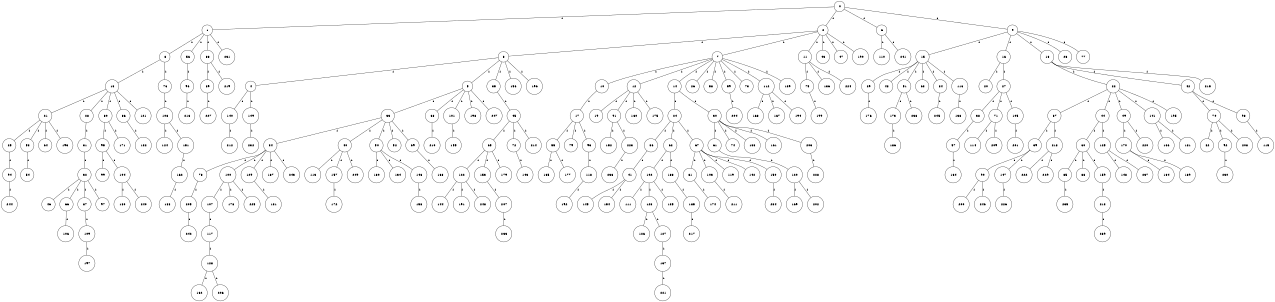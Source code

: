 graph G {
size="8.5,11;"
ratio = "expand;"
fixedsize="true;"
overlap="scale;"
node[shape=circle,width=.12,hight=.12,fontsize=12]
edge[fontsize=12]

0[label=" 0" color=black, pos="2.7286377,2.7288397!"];
1[label=" 1" color=black, pos="0.28688504,2.5980373!"];
2[label=" 2" color=black, pos="2.581503,2.9411523!"];
3[label=" 3" color=black, pos="2.5173175,0.23823697!"];
4[label=" 4" color=black, pos="0.39877007,0.90984103!"];
5[label=" 5" color=black, pos="1.6531494,1.5814165!"];
6[label=" 6" color=black, pos="1.5275739,0.74068476!"];
7[label=" 7" color=black, pos="0.50336249,0.77001084!"];
8[label=" 8" color=black, pos="0.00037260633,1.2542047!"];
9[label=" 9" color=black, pos="1.3619767,1.8756774!"];
10[label=" 10" color=black, pos="1.4534471,2.0426753!"];
11[label=" 11" color=black, pos="0.52395801,0.29031045!"];
12[label=" 12" color=black, pos="2.528779,0.85963153!"];
13[label=" 13" color=black, pos="2.5248021,0.3838124!"];
14[label=" 14" color=black, pos="0.63116079,2.1985588!"];
15[label=" 15" color=black, pos="2.759052,0.36652344!"];
16[label=" 16" color=black, pos="2.4674202,2.0466823!"];
17[label=" 17" color=black, pos="0.47297006,2.7728767!"];
18[label=" 18" color=black, pos="0.73918932,2.8971818!"];
19[label=" 19" color=black, pos="0.096464298,2.1858754!"];
20[label=" 20" color=black, pos="1.3876437,2.8071717!"];
21[label=" 21" color=black, pos="1.486555,2.9648218!"];
22[label=" 22" color=black, pos="0.31548126,2.252239!"];
23[label=" 23" color=black, pos="2.1319502,1.8339579!"];
24[label=" 24" color=black, pos="2.2394906,1.4287673!"];
25[label=" 25" color=black, pos="1.8029998,1.6388778!"];
26[label=" 26" color=black, pos="2.0171959,0.80533647!"];
27[label=" 27" color=black, pos="1.7235518,0.73890352!"];
28[label=" 28" color=black, pos="2.0367188,1.0236413!"];
29[label=" 29" color=black, pos="0.73705931,0.64098956!"];
30[label=" 30" color=black, pos="2.1518437,2.1270738!"];
31[label=" 31" color=black, pos="0.51199109,2.8831642!"];
32[label=" 32" color=black, pos="0.84167191,2.4639424!"];
33[label=" 33" color=black, pos="0.5135754,0.18686087!"];
34[label=" 34" color=black, pos="1.6388798,0.64443156!"];
35[label=" 35" color=black, pos="1.9834092,2.4736271!"];
36[label=" 36" color=black, pos="0.92941029,0.54340186!"];
37[label=" 37" color=black, pos="2.4857314,0.71901016!"];
38[label=" 38" color=black, pos="0.077620019,2.9213689!"];
39[label=" 39" color=black, pos="1.8071158,0.34109281!"];
40[label=" 40" color=black, pos="0.1164646,1.2934594!"];
41[label=" 41" color=black, pos="1.9078554,1.1608113!"];
42[label=" 42" color=black, pos="1.4725176,2.9091667!"];
43[label=" 43" color=black, pos="2.188578,2.4760549!"];
44[label=" 44" color=black, pos="0.88006213,2.7844578!"];
45[label=" 45" color=black, pos="1.2038482,2.0033686!"];
46[label=" 46" color=black, pos="2.349552,2.8710793!"];
47[label=" 47" color=black, pos="1.7292707,2.8054554!"];
48[label=" 48" color=black, pos="0.017207285,2.4757753!"];
49[label=" 49" color=black, pos="1.5792351,2.4717978!"];
50[label=" 50" color=black, pos="0.44182951,1.5076795!"];
51[label=" 51" color=black, pos="1.7637583,0.74839571!"];
52[label=" 52" color=black, pos="1.0031912,2.009614!"];
53[label=" 53" color=black, pos="0.036321555,2.4885076!"];
54[label=" 54" color=black, pos="0.93772017,2.5425413!"];
55[label=" 55" color=black, pos="1.571759,0.51272617!"];
56[label=" 56" color=black, pos="1.4469116,0.51402897!"];
57[label=" 57" color=black, pos="2.6250881,2.0778993!"];
58[label=" 58" color=black, pos="2.3667912,1.6973251!"];
59[label=" 59" color=black, pos="1.5693133,0.77436995!"];
60[label=" 60" color=black, pos="1.9785743,0.77954394!"];
61[label=" 61" color=black, pos="1.7969665,1.4007695!"];
62[label=" 62" color=black, pos="1.6276385,0.40167756!"];
63[label=" 63" color=black, pos="1.2913075,2.7883639!"];
64[label=" 64" color=black, pos="2.9029052,2.7643657!"];
65[label=" 65" color=black, pos="0.28821957,2.5949109!"];
66[label=" 66" color=black, pos="2.4278439,1.7855603!"];
67[label=" 67" color=black, pos="2.7379568,1.5696618!"];
68[label=" 68" color=black, pos="0.3439142,0.73142702!"];
69[label=" 69" color=black, pos="2.6172573,1.8755674!"];
70[label=" 70" color=black, pos="2.0755073,0.44429326!"];
71[label=" 71" color=black, pos="0.19164868,0.10503392!"];
72[label=" 72" color=black, pos="0.53504993,1.6225472!"];
73[label=" 73" color=black, pos="1.7116647,2.4782803!"];
74[label=" 74" color=black, pos="0.50969404,1.1366659!"];
75[label=" 75" color=black, pos="1.8237709,2.9641819!"];
76[label=" 76" color=black, pos="2.0555334,0.30856584!"];
77[label=" 77" color=black, pos="2.8278054,0.91768646!"];
78[label=" 78" color=black, pos="1.4613782,0.27012753!"];
79[label=" 79" color=black, pos="2.5946368,1.7475807!"];
80[label=" 80" color=black, pos="0.24456112,2.9529563!"];
81[label=" 81" color=black, pos="1.5875859,2.0957345!"];
82[label=" 82" color=black, pos="1.6950772,2.3449308!"];
83[label=" 83" color=black, pos="1.9387282,1.6865333!"];
84[label=" 84" color=black, pos="0.0047216509,2.6670524!"];
85[label=" 85" color=black, pos="2.1792323,2.7358398!"];
86[label=" 86" color=black, pos="0.94671852,2.2936374!"];
87[label=" 87" color=black, pos="1.3811288,0.6710421!"];
88[label=" 88" color=black, pos="0.41134602,2.5819157!"];
89[label=" 89" color=black, pos="2.0552349,1.0962119!"];
90[label=" 90" color=black, pos="0.91005075,0.26916029!"];
91[label=" 91" color=black, pos="2.7502554,2.8430406!"];
92[label=" 92" color=black, pos="0.95079268,2.5875042!"];
93[label=" 93" color=black, pos="1.0948317,1.7706356!"];
94[label=" 94" color=black, pos="0.32931125,1.5829056!"];
95[label=" 95" color=black, pos="1.1054911,0.33612989!"];
96[label=" 96" color=black, pos="2.8779461,0.51576907!"];
97[label=" 97" color=black, pos="0.59569591,1.6834931!"];
98[label=" 98" color=black, pos="0.053123734,2.3545256!"];
99[label=" 99" color=black, pos="0.90834699,2.5583563!"];
100[label=" 100" color=black, pos="0.7076591,0.98916471!"];
101[label=" 101" color=black, pos="1.4692044,0.8440411!"];
102[label=" 102" color=black, pos="2.8240732,1.5089556!"];
103[label=" 103" color=black, pos="2.6808944,2.4464014!"];
104[label=" 104" color=black, pos="0.76313116,1.4920215!"];
105[label=" 105" color=black, pos="1.5741515,0.86457372!"];
106[label=" 106" color=black, pos="0.12816804,1.4306544!"];
107[label=" 107" color=black, pos="0.41666548,2.8956547!"];
108[label=" 108" color=black, pos="0.1348711,0.92681541!"];
109[label=" 109" color=black, pos="2.6446197,2.4025911!"];
110[label=" 110" color=black, pos="1.1978032,0.39825726!"];
111[label=" 111" color=black, pos="1.7566322,0.43753812!"];
112[label=" 112" color=black, pos="2.8068292,2.8785905!"];
113[label=" 113" color=black, pos="1.1050742,1.008256!"];
114[label=" 114" color=black, pos="2.9622635,1.2697573!"];
115[label=" 115" color=black, pos="1.4279211,2.5032536!"];
116[label=" 116" color=black, pos="1.0502314,2.1668677!"];
117[label=" 117" color=black, pos="1.2009255,2.163544!"];
118[label=" 118" color=black, pos="1.4810055,1.2774263!"];
119[label=" 119" color=black, pos="1.40646,0.75740111!"];
120[label=" 120" color=black, pos="0.64452406,0.59426998!"];
121[label=" 121" color=black, pos="1.3791558,2.9828405!"];
122[label=" 122" color=black, pos="2.0414364,1.7203482!"];
123[label=" 123" color=black, pos="2.4180098,0.032149757!"];
124[label=" 124" color=black, pos="1.6536708,2.1630924!"];
125[label=" 125" color=black, pos="0.7684762,2.2533249!"];
126[label=" 126" color=black, pos="0.88843769,2.4871194!"];
127[label=" 127" color=black, pos="2.2457157,1.5081869!"];
128[label=" 128" color=black, pos="0.88051206,2.6398381!"];
129[label=" 129" color=black, pos="1.7049829,2.6010871!"];
130[label=" 130" color=black, pos="0.87527641,0.21577687!"];
131[label=" 131" color=black, pos="0.54503711,1.7615275!"];
132[label=" 132" color=black, pos="1.4469441,0.053304096!"];
133[label=" 133" color=black, pos="1.2512562,1.4649019!"];
134[label=" 134" color=black, pos="2.8373803,1.4345916!"];
135[label=" 135" color=black, pos="2.1965418,2.9733358!"];
136[label=" 136" color=black, pos="2.0452355,2.3367217!"];
137[label=" 137" color=black, pos="0.23585239,1.4966377!"];
138[label=" 138" color=black, pos="2.2592441,1.404415!"];
139[label=" 139" color=black, pos="2.9603412,2.0029891!"];
140[label=" 140" color=black, pos="2.0905624,0.62270553!"];
141[label=" 141" color=black, pos="2.3629222,2.4815125!"];
142[label=" 142" color=black, pos="1.0396288,1.2833985!"];
143[label=" 143" color=black, pos="1.8588827,0.31322448!"];
144[label=" 144" color=black, pos="2.869908,0.65433656!"];
145[label=" 145" color=black, pos="1.587755,2.2168892!"];
146[label=" 146" color=black, pos="2.8633889,1.6512803!"];
147[label=" 147" color=black, pos="2.7872468,0.23101533!"];
148[label=" 148" color=black, pos="1.7105626,2.2196278!"];
149[label=" 149" color=black, pos="0.94132833,0.27378724!"];
150[label=" 150" color=black, pos="2.6172444,0.21712772!"];
151[label=" 151" color=black, pos="0.81391992,1.3802453!"];
152[label=" 152" color=black, pos="2.1802984,0.78958837!"];
153[label=" 153" color=black, pos="1.1855561,2.6150524!"];
154[label=" 154" color=black, pos="1.6277819,1.8726751!"];
155[label=" 155" color=black, pos="0.92060205,0.29283787!"];
156[label=" 156" color=black, pos="1.9574112,2.7046494!"];
157[label=" 157" color=black, pos="1.213606,0.87969668!"];
158[label=" 158" color=black, pos="1.5356223,2.3069775!"];
159[label=" 159" color=black, pos="2.6271766,1.0333702!"];
160[label=" 160" color=black, pos="0.72180474,2.5755283!"];
161[label=" 161" color=black, pos="1.8294361,1.9563059!"];
162[label=" 162" color=black, pos="0.45691335,1.8722467!"];
163[label=" 163" color=black, pos="2.9326713,2.00868!"];
164[label=" 164" color=black, pos="1.6775502,1.7888221!"];
165[label=" 165" color=black, pos="1.691766,2.7220066!"];
166[label=" 166" color=black, pos="1.7653432,1.5769305!"];
167[label=" 167" color=black, pos="0.71620699,2.1999948!"];
168[label=" 168" color=black, pos="0.4332592,1.3453726!"];
169[label=" 169" color=black, pos="0.96610371,2.7199133!"];
170[label=" 170" color=black, pos="2.1306594,0.80053246!"];
171[label=" 171" color=black, pos="2.7572446,1.9534133!"];
172[label=" 172" color=black, pos="0.52254184,0.32595099!"];
173[label=" 173" color=black, pos="0.41075428,0.44169609!"];
174[label=" 174" color=black, pos="2.0769417,1.5686173!"];
175[label=" 175" color=black, pos="2.6289272,1.2311604!"];
176[label=" 176" color=black, pos="1.5441351,0.32488177!"];
177[label=" 177" color=black, pos="0.87821152,1.9332558!"];
178[label=" 178" color=black, pos="0.63695514,0.072201734!"];
179[label=" 179" color=black, pos="1.5430007,2.8289946!"];
180[label=" 180" color=black, pos="2.7678505,0.27985039!"];
181[label=" 181" color=black, pos="2.2029031,0.35470229!"];
182[label=" 182" color=black, pos="2.7401731,1.0729935!"];
183[label=" 183" color=black, pos="0.69193161,1.4312867!"];
184[label=" 184" color=black, pos="2.8806869,1.7463054!"];
185[label=" 185" color=black, pos="1.8009636,1.7677694!"];
186[label=" 186" color=black, pos="0.41334956,2.8321185!"];
187[label=" 187" color=black, pos="0.86558617,2.0218929!"];
188[label=" 188" color=black, pos="2.8160586,2.8120415!"];
189[label=" 189" color=black, pos="0.023289767,0.29880653!"];
190[label=" 190" color=black, pos="1.0900634,1.1325631!"];
191[label=" 191" color=black, pos="2.6759539,1.0180616!"];
192[label=" 192" color=black, pos="2.3200184,0.31553917!"];
193[label=" 193" color=black, pos="1.4439284,1.5589008!"];
194[label=" 194" color=black, pos="0.92327965,2.8136282!"];
195[label=" 195" color=black, pos="1.0521323,0.42230253!"];
196[label=" 196" color=black, pos="2.1372644,1.8871527!"];
197[label=" 197" color=black, pos="2.4010878,0.92401702!"];
198[label=" 198" color=black, pos="2.5577592,0.27314619!"];
199[label=" 199" color=black, pos="0.62043002,1.7903538!"];
200[label=" 200" color=black, pos="0.055574932,1.0614304!"];
201[label=" 201" color=black, pos="1.1892016,2.3567812!"];
202[label=" 202" color=black, pos="0.011350414,1.901347!"];
203[label=" 203" color=black, pos="1.0059306,1.9316737!"];
204[label=" 204" color=black, pos="2.5579936,2.3037492!"];
205[label=" 205" color=black, pos="0.0047855284,0.45023265!"];
206[label=" 206" color=black, pos="0.28434641,1.7962578!"];
207[label=" 207" color=black, pos="2.0145867,1.8452248!"];
208[label=" 208" color=black, pos="2.6925046,2.5696649!"];
209[label=" 209" color=black, pos="0.52698637,1.9941874!"];
210[label=" 210" color=black, pos="0.096855634,1.6018195!"];
211[label=" 211" color=black, pos="1.219184,2.2459813!"];
212[label=" 212" color=black, pos="2.3523195,1.736259!"];
213[label=" 213" color=black, pos="1.7774968,0.91964979!"];
214[label=" 214" color=black, pos="2.9098705,0.96661965!"];
215[label=" 215" color=black, pos="2.3025192,2.9946188!"];
216[label=" 216" color=black, pos="0.71849969,2.87673!"];
217[label=" 217" color=black, pos="1.4907299,0.78382285!"];
218[label=" 218" color=black, pos="0.76645186,1.6903718!"];
219[label=" 219" color=black, pos="0.91913557,1.7628135!"];
220[label=" 220" color=black, pos="2.4860836,1.6285602!"];
221[label=" 221" color=black, pos="1.6855642,0.32542365!"];
222[label=" 222" color=black, pos="0.26411755,0.51989197!"];
223[label=" 223" color=black, pos="2.1038878,0.56166059!"];
224[label=" 224" color=black, pos="1.0787945,1.0678735!"];
225[label=" 225" color=black, pos="0.30930804,1.15711!"];
226[label=" 226" color=black, pos="0.23733875,0.061395761!"];
227[label=" 227" color=black, pos="2.7838348,1.4279294!"];
228[label=" 228" color=black, pos="1.3232817,1.5334989!"];
229[label=" 229" color=black, pos="1.6046996,0.60428069!"];
230[label=" 230" color=black, pos="1.1509658,0.43545388!"];
231[label=" 231" color=black, pos="0.63868345,0.077241068!"];
232[label=" 232" color=black, pos="1.4355051,0.28700241!"];
233[label=" 233" color=black, pos="2.996811,0.82057302!"];
234[label=" 234" color=black, pos="0.29159411,1.390624!"];
235[label=" 235" color=black, pos="2.706178,1.3453474!"];
236[label=" 236" color=black, pos="1.8750431,1.0383057!"];
237[label=" 237" color=black, pos="0.73776881,0.34855978!"];
238[label=" 238" color=black, pos="1.766759,0.14358825!"];
239[label=" 239" color=black, pos="2.7811281,0.12292044!"];
240[label=" 240" color=black, pos="2.3659439,2.9614463!"];
241[label=" 241" color=black, pos="0.85403523,0.59690459!"];
242[label=" 242" color=black, pos="2.6639881,0.22105827!"];
243[label=" 243" color=black, pos="0.80608208,1.3996259!"];
244[label=" 244" color=black, pos="0.44525193,1.1608678!"];
245[label=" 245" color=black, pos="2.0805179,0.071755383!"];
246[label=" 246" color=black, pos="0.29344125,2.2527194!"];
247[label=" 247" color=black, pos="1.4361729,2.2912026!"];
248[label=" 248" color=black, pos="1.7855627,2.1648717!"];
249[label=" 249" color=black, pos="1.0346683,1.7852272!"];
0--1[label="1"]
0--2[label="1"]
0--6[label="1"]
0--9[label="1"]
1--8[label="1"]
1--56[label="1"]
1--83[label="1"]
1--231[label="1"]
2--3[label="1"]
2--7[label="1"]
2--11[label="1"]
2--43[label="1"]
2--47[label="1"]
2--190[label="1"]
3--4[label="1"]
3--5[label="1"]
3--35[label="1"]
3--156[label="1"]
3--196[label="1"]
4--140[label="1"]
4--149[label="1"]
5--33[label="1"]
5--68[label="1"]
5--101[label="1"]
5--198[label="1"]
5--247[label="1"]
6--110[label="1"]
6--241[label="1"]
7--10[label="1"]
7--12[label="1"]
7--14[label="1"]
7--26[label="1"]
7--58[label="1"]
7--59[label="1"]
7--73[label="1"]
7--112[label="1"]
7--139[label="1"]
8--13[label="1"]
8--76[label="1"]
9--15[label="1"]
9--16[label="1"]
9--18[label="1"]
9--23[label="1"]
9--77[label="1"]
10--17[label="1"]
11--75[label="1"]
11--136[label="1"]
11--224[label="1"]
12--19[label="1"]
12--91[label="1"]
12--160[label="1"]
12--175[label="1"]
13--21[label="1"]
13--28[label="1"]
13--80[label="1"]
13--86[label="1"]
13--121[label="1"]
14--24[label="1"]
14--30[label="1"]
15--29[label="1"]
15--48[label="1"]
15--51[label="1"]
15--63[label="1"]
15--84[label="1"]
15--116[label="1"]
16--20[label="1"]
16--27[label="1"]
17--55[label="1"]
17--79[label="1"]
17--93[label="1"]
18--22[label="1"]
18--42[label="1"]
18--215[label="1"]
21--25[label="1"]
21--53[label="1"]
21--64[label="1"]
21--193[label="1"]
22--37[label="1"]
22--44[label="1"]
22--49[label="1"]
22--141[label="1"]
22--195[label="1"]
24--36[label="1"]
24--62[label="1"]
24--67[label="1"]
25--94[label="1"]
27--38[label="1"]
27--71[label="1"]
27--105[label="1"]
28--31[label="1"]
29--176[label="1"]
30--61[label="1"]
30--74[label="1"]
30--133[label="1"]
30--161[label="1"]
30--203[label="1"]
31--32[label="1"]
32--46[label="1"]
32--66[label="1"]
32--87[label="1"]
32--97[label="1"]
33--34[label="1"]
33--40[label="1"]
33--50[label="1"]
33--52[label="1"]
33--69[label="1"]
34--78[label="1"]
34--100[label="1"]
34--129[label="1"]
34--187[label="1"]
34--243[label="1"]
35--45[label="1"]
36--41[label="1"]
37--39[label="1"]
37--218[label="1"]
38--57[label="1"]
39--90[label="1"]
39--147[label="1"]
40--113[label="1"]
40--157[label="1"]
40--249[label="1"]
41--145[label="1"]
41--154[label="1"]
42--70[label="1"]
42--98[label="1"]
44--60[label="1"]
44--125[label="1"]
45--65[label="1"]
45--72[label="1"]
45--214[label="1"]
49--170[label="1"]
49--220[label="1"]
50--130[label="1"]
50--134[label="1"]
50--146[label="1"]
51--173[label="1"]
51--238[label="1"]
53--54[label="1"]
55--165[label="1"]
55--177[label="1"]
56--96[label="1"]
57--164[label="1"]
59--204[label="1"]
60--85[label="1"]
60--88[label="1"]
60--159[label="1"]
61--120[label="1"]
62--102[label="1"]
62--183[label="1"]
65--122[label="1"]
65--153[label="1"]
65--179[label="1"]
66--106[label="1"]
67--81[label="1"]
67--103[label="1"]
67--119[label="1"]
67--142[label="1"]
67--150[label="1"]
68--210[label="1"]
69--168[label="1"]
70--82[label="1"]
70--92[label="1"]
70--208[label="1"]
71--114[label="1"]
71--209[label="1"]
72--143[label="1"]
75--199[label="1"]
76--108[label="1"]
78--205[label="1"]
80--95[label="1"]
80--171[label="1"]
81--174[label="1"]
83--89[label="1"]
83--219[label="1"]
84--245[label="1"]
85--235[label="1"]
86--132[label="1"]
87--109[label="1"]
89--227[label="1"]
90--200[label="1"]
90--246[label="1"]
91--152[label="1"]
91--223[label="1"]
92--230[label="1"]
93--118[label="1"]
94--244[label="1"]
95--99[label="1"]
95--104[label="1"]
96--216[label="1"]
98--115[label="1"]
100--107[label="1"]
100--178[label="1"]
100--225[label="1"]
101--155[label="1"]
102--111[label="1"]
102--123[label="1"]
102--135[label="1"]
103--211[label="1"]
104--180[label="1"]
104--240[label="1"]
105--201[label="1"]
107--117[label="1"]
108--124[label="1"]
108--151[label="1"]
109--197[label="1"]
112--163[label="1"]
112--167[label="1"]
112--194[label="1"]
116--138[label="1"]
117--128[label="1"]
118--192[label="1"]
120--169[label="1"]
120--202[label="1"]
122--144[label="1"]
122--191[label="1"]
122--248[label="1"]
123--126[label="1"]
123--127[label="1"]
125--148[label="1"]
125--237[label="1"]
127--137[label="1"]
128--182[label="1"]
128--206[label="1"]
129--131[label="1"]
137--221[label="1"]
140--212[label="1"]
141--166[label="1"]
141--181[label="1"]
146--158[label="1"]
147--226[label="1"]
149--232[label="1"]
150--234[label="1"]
151--162[label="1"]
153--207[label="1"]
157--172[label="1"]
159--213[label="1"]
162--188[label="1"]
170--184[label="1"]
170--189[label="1"]
173--186[label="1"]
183--185[label="1"]
185--217[label="1"]
203--228[label="1"]
205--242[label="1"]
207--233[label="1"]
213--239[label="1"]
218--222[label="1"]
218--229[label="1"]
223--236[label="1"]

}
